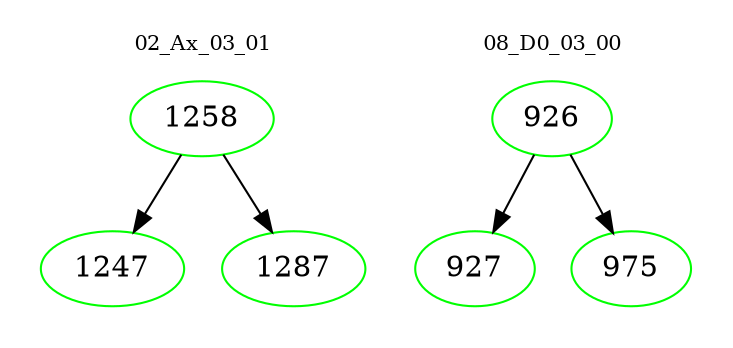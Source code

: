 digraph{
subgraph cluster_0 {
color = white
label = "02_Ax_03_01";
fontsize=10;
T0_1258 [label="1258", color="green"]
T0_1258 -> T0_1247 [color="black"]
T0_1247 [label="1247", color="green"]
T0_1258 -> T0_1287 [color="black"]
T0_1287 [label="1287", color="green"]
}
subgraph cluster_1 {
color = white
label = "08_D0_03_00";
fontsize=10;
T1_926 [label="926", color="green"]
T1_926 -> T1_927 [color="black"]
T1_927 [label="927", color="green"]
T1_926 -> T1_975 [color="black"]
T1_975 [label="975", color="green"]
}
}
